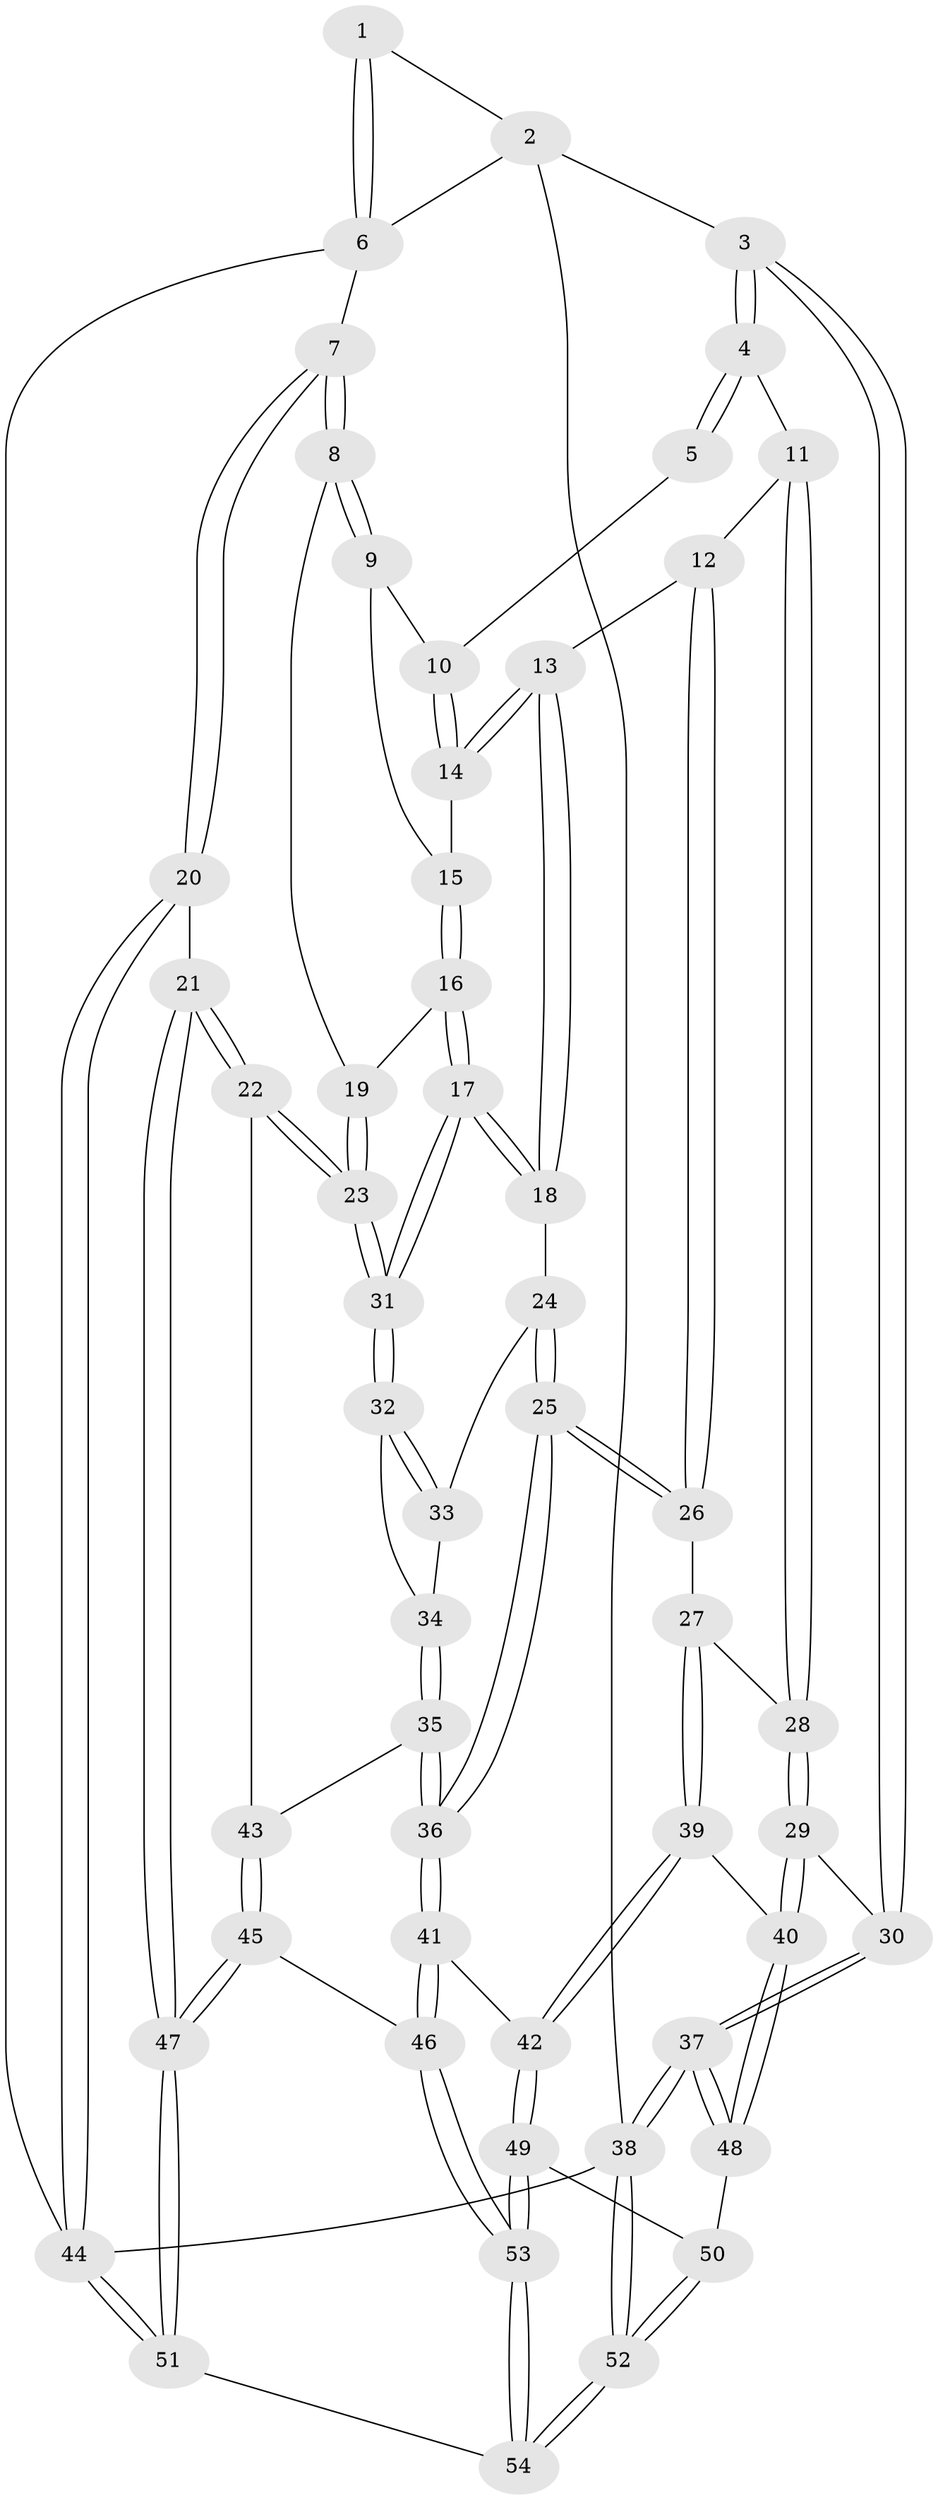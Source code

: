 // coarse degree distribution, {4: 0.6818181818181818, 3: 0.22727272727272727, 2: 0.045454545454545456, 5: 0.045454545454545456}
// Generated by graph-tools (version 1.1) at 2025/38/03/04/25 23:38:34]
// undirected, 54 vertices, 132 edges
graph export_dot {
  node [color=gray90,style=filled];
  1 [pos="+0.6476940810180272+0"];
  2 [pos="+0+0"];
  3 [pos="+0+0.04234880397989297"];
  4 [pos="+0+0.14676320826891917"];
  5 [pos="+0.6308756703465362+0.07583516508899947"];
  6 [pos="+1+0"];
  7 [pos="+1+0.11234504522687848"];
  8 [pos="+1+0.19430840054072898"];
  9 [pos="+0.9613384200392957+0.2567954884309034"];
  10 [pos="+0.6271156568698297+0.11539796874840547"];
  11 [pos="+0+0.1655511352701045"];
  12 [pos="+0.30528654115075976+0.27799113539320464"];
  13 [pos="+0.5450626862430367+0.2611886989158396"];
  14 [pos="+0.618365550635972+0.14492918266908997"];
  15 [pos="+0.8529011071267645+0.36645118800962156"];
  16 [pos="+0.8559937084444834+0.4556010857520738"];
  17 [pos="+0.8558257437796122+0.45706267996766436"];
  18 [pos="+0.5538241579803829+0.32113160803482504"];
  19 [pos="+1+0.33800598509657026"];
  20 [pos="+1+0.6284064933906949"];
  21 [pos="+0.9774611018565756+0.6296473897009499"];
  22 [pos="+0.8975236320585307+0.586593160950187"];
  23 [pos="+0.8861793476781389+0.5691336278206833"];
  24 [pos="+0.5516626483875324+0.3962143918975407"];
  25 [pos="+0.47688589225882944+0.5896503968337714"];
  26 [pos="+0.31253611768506967+0.5030705013325301"];
  27 [pos="+0.21079814612286837+0.5287454792727179"];
  28 [pos="+0.19160063502450145+0.5209779043175652"];
  29 [pos="+0.061550383033240175+0.6230591226238044"];
  30 [pos="+0+0.6097257605053361"];
  31 [pos="+0.8705216951248589+0.5483189503452034"];
  32 [pos="+0.8336113732059958+0.5421430477970293"];
  33 [pos="+0.5552456848203806+0.39852934824390607"];
  34 [pos="+0.7031726464065353+0.5585235591685752"];
  35 [pos="+0.535512176600756+0.6474576637385291"];
  36 [pos="+0.4847661744426684+0.6379017422272233"];
  37 [pos="+0+0.7998584489068956"];
  38 [pos="+0+1"];
  39 [pos="+0.2544894036338027+0.7523054765970816"];
  40 [pos="+0.20910596854239297+0.7506092507551996"];
  41 [pos="+0.40444603108483146+0.7705993940310335"];
  42 [pos="+0.35833075937089237+0.8003509420382533"];
  43 [pos="+0.6994852723487265+0.7208794120769827"];
  44 [pos="+1+1"];
  45 [pos="+0.734987886949715+0.9530707410310875"];
  46 [pos="+0.6266377545230934+0.9140343737006613"];
  47 [pos="+0.8056543670322627+1"];
  48 [pos="+0.05447788028088379+0.8363837786490126"];
  49 [pos="+0.31871227198601454+0.9922359951144608"];
  50 [pos="+0.08161317008061363+0.8791644339607896"];
  51 [pos="+0.87063651150074+1"];
  52 [pos="+0.12063913178610333+1"];
  53 [pos="+0.316287230373153+1"];
  54 [pos="+0.29776988067458326+1"];
  1 -- 2;
  1 -- 6;
  1 -- 6;
  2 -- 3;
  2 -- 6;
  2 -- 38;
  3 -- 4;
  3 -- 4;
  3 -- 30;
  3 -- 30;
  4 -- 5;
  4 -- 5;
  4 -- 11;
  5 -- 10;
  6 -- 7;
  6 -- 44;
  7 -- 8;
  7 -- 8;
  7 -- 20;
  7 -- 20;
  8 -- 9;
  8 -- 9;
  8 -- 19;
  9 -- 10;
  9 -- 15;
  10 -- 14;
  10 -- 14;
  11 -- 12;
  11 -- 28;
  11 -- 28;
  12 -- 13;
  12 -- 26;
  12 -- 26;
  13 -- 14;
  13 -- 14;
  13 -- 18;
  13 -- 18;
  14 -- 15;
  15 -- 16;
  15 -- 16;
  16 -- 17;
  16 -- 17;
  16 -- 19;
  17 -- 18;
  17 -- 18;
  17 -- 31;
  17 -- 31;
  18 -- 24;
  19 -- 23;
  19 -- 23;
  20 -- 21;
  20 -- 44;
  20 -- 44;
  21 -- 22;
  21 -- 22;
  21 -- 47;
  21 -- 47;
  22 -- 23;
  22 -- 23;
  22 -- 43;
  23 -- 31;
  23 -- 31;
  24 -- 25;
  24 -- 25;
  24 -- 33;
  25 -- 26;
  25 -- 26;
  25 -- 36;
  25 -- 36;
  26 -- 27;
  27 -- 28;
  27 -- 39;
  27 -- 39;
  28 -- 29;
  28 -- 29;
  29 -- 30;
  29 -- 40;
  29 -- 40;
  30 -- 37;
  30 -- 37;
  31 -- 32;
  31 -- 32;
  32 -- 33;
  32 -- 33;
  32 -- 34;
  33 -- 34;
  34 -- 35;
  34 -- 35;
  35 -- 36;
  35 -- 36;
  35 -- 43;
  36 -- 41;
  36 -- 41;
  37 -- 38;
  37 -- 38;
  37 -- 48;
  37 -- 48;
  38 -- 52;
  38 -- 52;
  38 -- 44;
  39 -- 40;
  39 -- 42;
  39 -- 42;
  40 -- 48;
  40 -- 48;
  41 -- 42;
  41 -- 46;
  41 -- 46;
  42 -- 49;
  42 -- 49;
  43 -- 45;
  43 -- 45;
  44 -- 51;
  44 -- 51;
  45 -- 46;
  45 -- 47;
  45 -- 47;
  46 -- 53;
  46 -- 53;
  47 -- 51;
  47 -- 51;
  48 -- 50;
  49 -- 50;
  49 -- 53;
  49 -- 53;
  50 -- 52;
  50 -- 52;
  51 -- 54;
  52 -- 54;
  52 -- 54;
  53 -- 54;
  53 -- 54;
}

